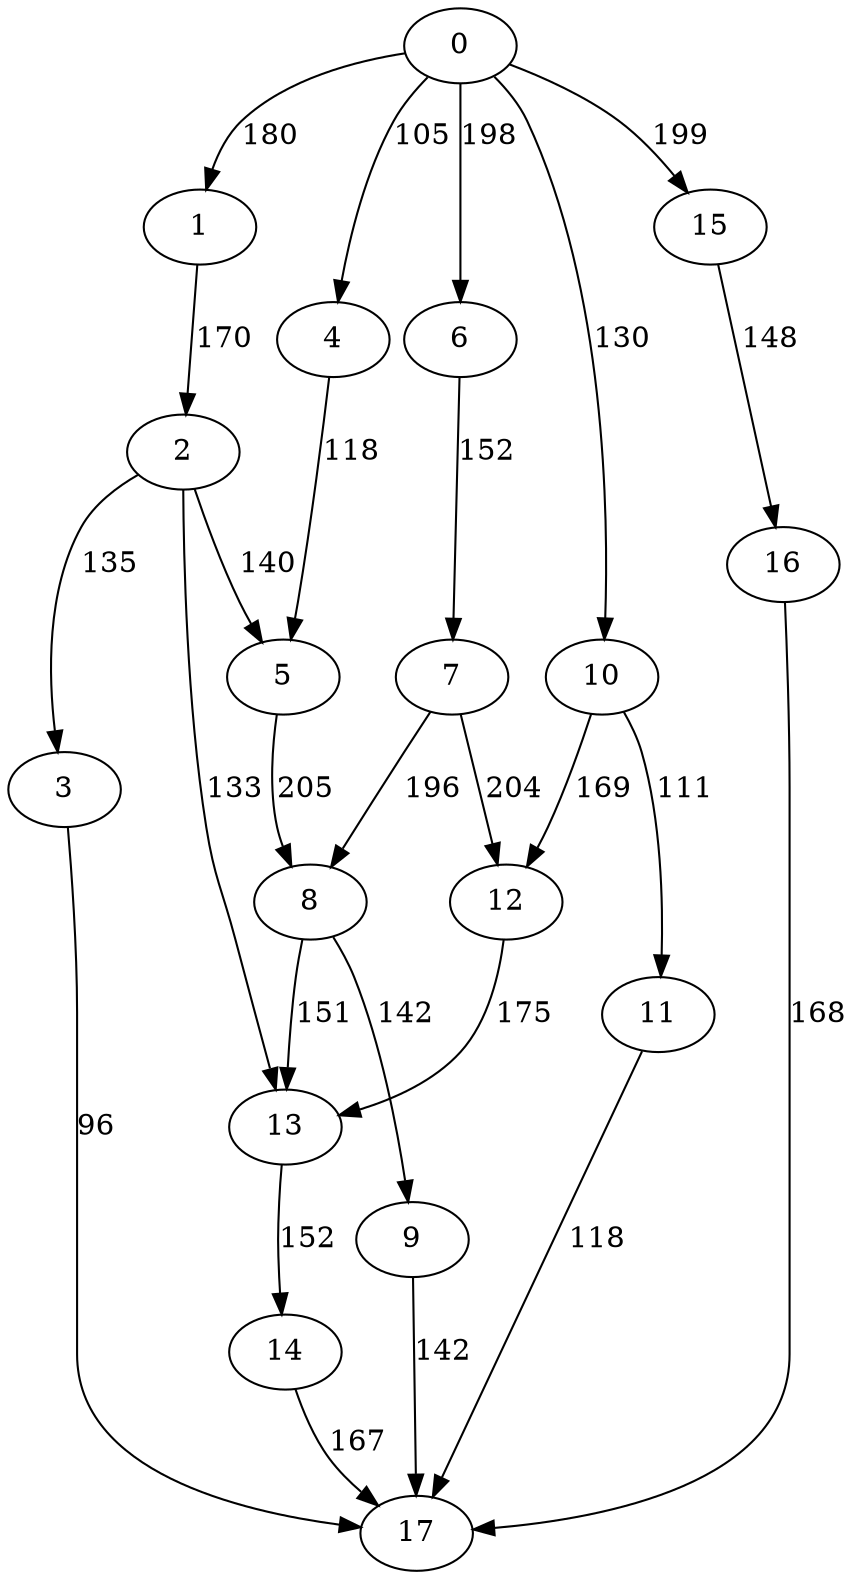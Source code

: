 digraph t10p3_2 {
0 -> 1 [ label = 180 ];
0 -> 4 [ label = 105 ];
0 -> 6 [ label = 198 ];
0 -> 10 [ label = 130 ];
0 -> 15 [ label = 199 ];
1 -> 2 [ label = 170 ];
2 -> 3 [ label = 135 ];
2 -> 5 [ label = 140 ];
2 -> 13 [ label = 133 ];
3 -> 17 [ label = 96 ];
4 -> 5 [ label = 118 ];
5 -> 8 [ label = 205 ];
6 -> 7 [ label = 152 ];
7 -> 8 [ label = 196 ];
7 -> 12 [ label = 204 ];
8 -> 9 [ label = 142 ];
8 -> 13 [ label = 151 ];
9 -> 17 [ label = 142 ];
10 -> 11 [ label = 111 ];
10 -> 12 [ label = 169 ];
11 -> 17 [ label = 118 ];
12 -> 13 [ label = 175 ];
13 -> 14 [ label = 152 ];
14 -> 17 [ label = 167 ];
15 -> 16 [ label = 148 ];
16 -> 17 [ label = 168 ];
 }

